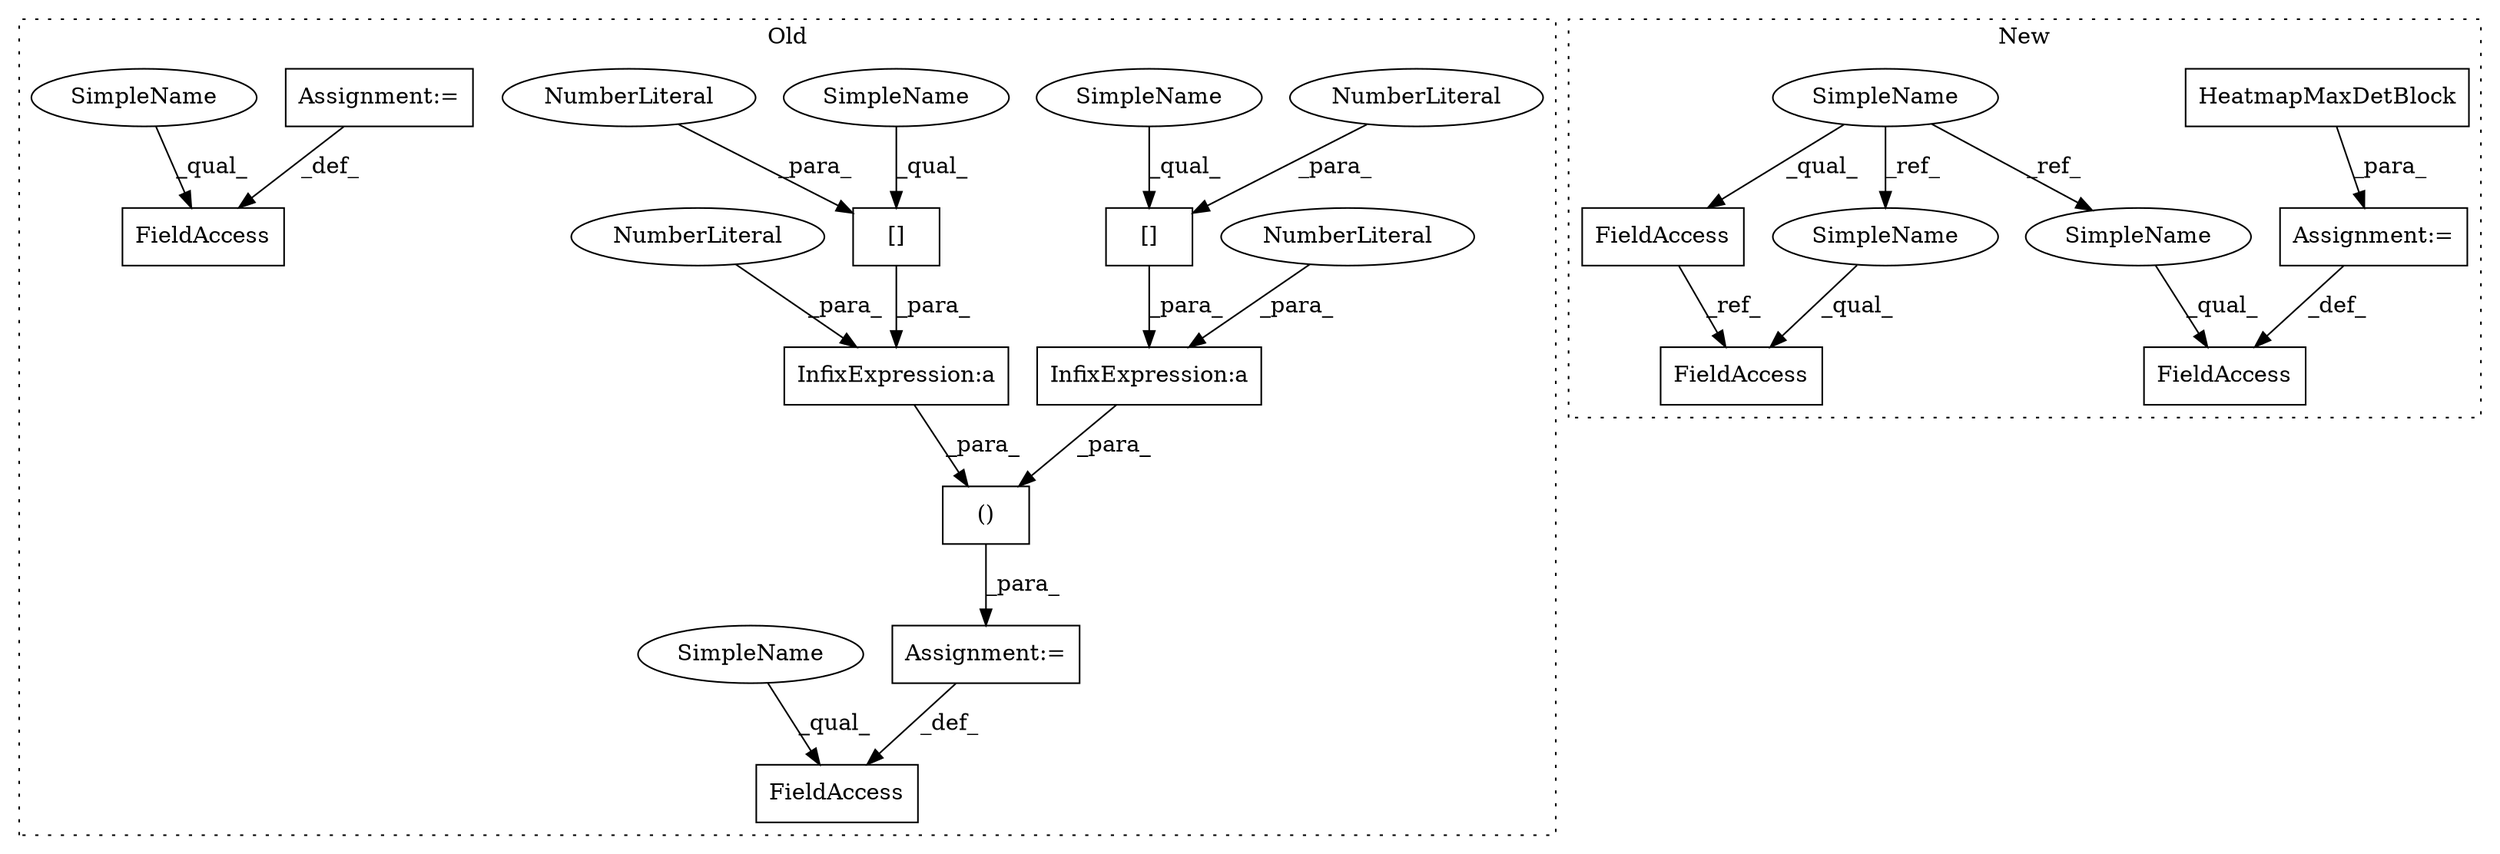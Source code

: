 digraph G {
subgraph cluster0 {
1 [label="[]" a="2" s="2109,2118" l="8,1" shape="box"];
3 [label="InfixExpression:a" a="27" s="2119" l="3" shape="box"];
4 [label="()" a="106" s="2108" l="45" shape="box"];
5 [label="InfixExpression:a" a="27" s="2148" l="3" shape="box"];
6 [label="NumberLiteral" a="34" s="2117" l="1" shape="ellipse"];
7 [label="[]" a="2" s="2138,2147" l="8,1" shape="box"];
8 [label="NumberLiteral" a="34" s="2146" l="1" shape="ellipse"];
9 [label="NumberLiteral" a="34" s="2122" l="1" shape="ellipse"];
10 [label="NumberLiteral" a="34" s="2151" l="1" shape="ellipse"];
12 [label="FieldAccess" a="22" s="2089" l="13" shape="box"];
16 [label="FieldAccess" a="22" s="2631" l="16" shape="box"];
17 [label="Assignment:=" a="7" s="2647" l="1" shape="box"];
19 [label="Assignment:=" a="7" s="2102" l="6" shape="box"];
20 [label="SimpleName" a="42" s="2109" l="7" shape="ellipse"];
21 [label="SimpleName" a="42" s="2138" l="7" shape="ellipse"];
24 [label="SimpleName" a="42" s="2631" l="4" shape="ellipse"];
25 [label="SimpleName" a="42" s="2089" l="4" shape="ellipse"];
label = "Old";
style="dotted";
}
subgraph cluster1 {
2 [label="HeatmapMaxDetBlock" a="32" s="4714" l="20" shape="box"];
11 [label="FieldAccess" a="22" s="4693" l="20" shape="box"];
13 [label="SimpleName" a="42" s="3827" l="4" shape="ellipse"];
14 [label="FieldAccess" a="22" s="4249" l="12" shape="box"];
15 [label="FieldAccess" a="22" s="4614" l="12" shape="box"];
18 [label="Assignment:=" a="7" s="4713" l="1" shape="box"];
22 [label="SimpleName" a="42" s="4693" l="4" shape="ellipse"];
23 [label="SimpleName" a="42" s="4614" l="4" shape="ellipse"];
label = "New";
style="dotted";
}
1 -> 3 [label="_para_"];
2 -> 18 [label="_para_"];
3 -> 4 [label="_para_"];
4 -> 19 [label="_para_"];
5 -> 4 [label="_para_"];
6 -> 1 [label="_para_"];
7 -> 5 [label="_para_"];
8 -> 7 [label="_para_"];
9 -> 3 [label="_para_"];
10 -> 5 [label="_para_"];
13 -> 14 [label="_qual_"];
13 -> 23 [label="_ref_"];
13 -> 22 [label="_ref_"];
14 -> 15 [label="_ref_"];
17 -> 16 [label="_def_"];
18 -> 11 [label="_def_"];
19 -> 12 [label="_def_"];
20 -> 1 [label="_qual_"];
21 -> 7 [label="_qual_"];
22 -> 11 [label="_qual_"];
23 -> 15 [label="_qual_"];
24 -> 16 [label="_qual_"];
25 -> 12 [label="_qual_"];
}